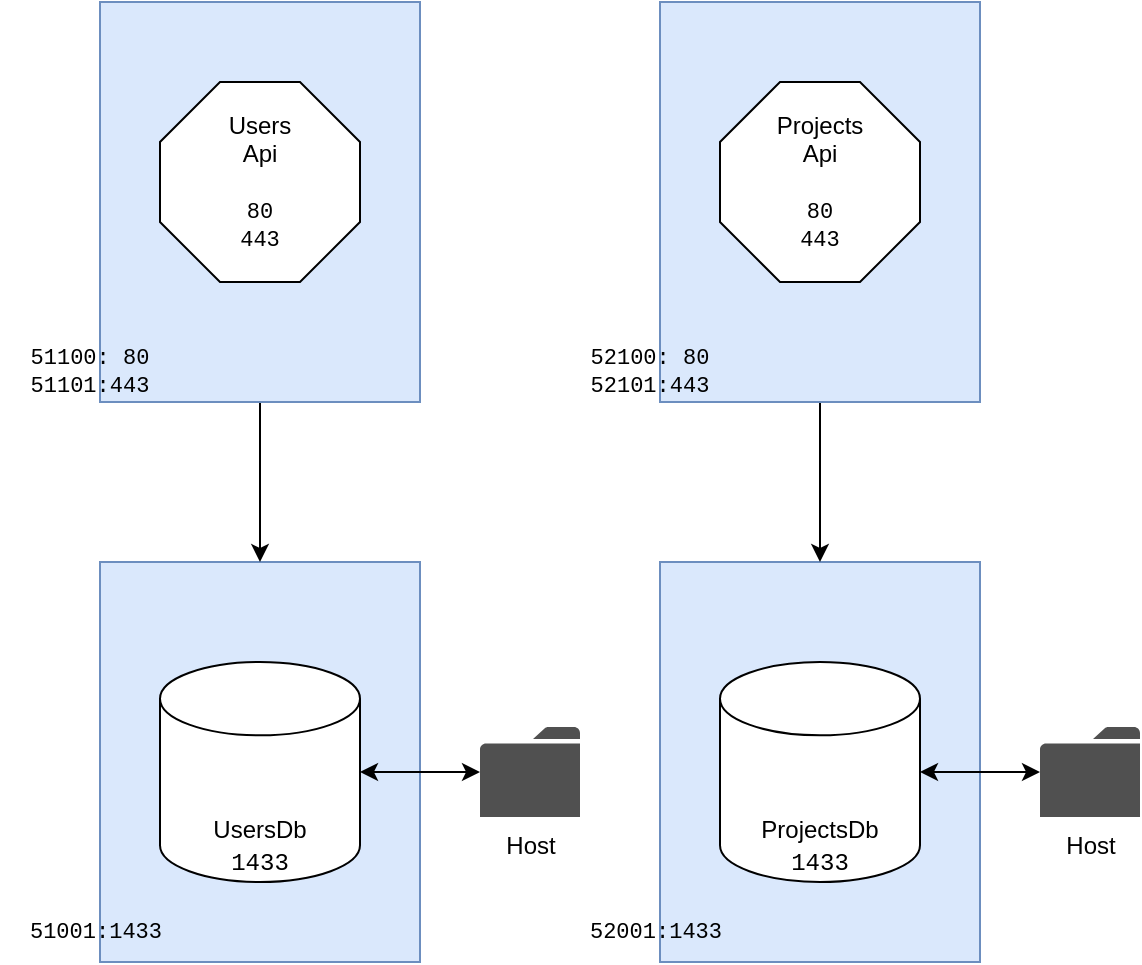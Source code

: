 <mxfile version="14.7.7" type="device"><diagram id="gT8GtQkVa1uXnx1QHqab" name="Page-1"><mxGraphModel dx="2078" dy="810" grid="1" gridSize="10" guides="1" tooltips="1" connect="1" arrows="1" fold="1" page="1" pageScale="1" pageWidth="827" pageHeight="1169" math="0" shadow="0"><root><mxCell id="0"/><mxCell id="1" parent="0"/><mxCell id="05Y5te9Iji7iuL6FyQy1-1" value="" style="rounded=0;whiteSpace=wrap;html=1;strokeWidth=1;verticalAlign=bottom;fillColor=#dae8fc;strokeColor=#6c8ebf;align=right;" vertex="1" parent="1"><mxGeometry x="40" y="360" width="160" height="200" as="geometry"/></mxCell><mxCell id="05Y5te9Iji7iuL6FyQy1-3" style="edgeStyle=orthogonalEdgeStyle;rounded=0;orthogonalLoop=1;jettySize=auto;html=1;exitX=0.5;exitY=1;exitDx=0;exitDy=0;entryX=0.5;entryY=0;entryDx=0;entryDy=0;startArrow=none;startFill=0;" edge="1" parent="1" source="fTFn1AB5gRurbqbvK-2b-5" target="05Y5te9Iji7iuL6FyQy1-1"><mxGeometry relative="1" as="geometry"/></mxCell><mxCell id="fTFn1AB5gRurbqbvK-2b-5" value="" style="rounded=0;whiteSpace=wrap;html=1;strokeWidth=1;verticalAlign=bottom;fillColor=#dae8fc;strokeColor=#6c8ebf;align=right;" parent="1" vertex="1"><mxGeometry x="40" y="80" width="160" height="200" as="geometry"/></mxCell><mxCell id="fTFn1AB5gRurbqbvK-2b-2" value="Users&lt;br&gt;Api&lt;br&gt;&lt;br&gt;&lt;div style=&quot;font-size: 11px&quot;&gt;&lt;div align=&quot;center&quot;&gt;&lt;font style=&quot;font-size: 11px&quot; face=&quot;Courier New&quot;&gt;80&lt;/font&gt;&lt;br&gt;&lt;/div&gt;&lt;div align=&quot;center&quot;&gt;&lt;font style=&quot;font-size: 11px&quot; face=&quot;Courier New&quot;&gt;443&lt;/font&gt;&lt;/div&gt;&lt;/div&gt;" style="whiteSpace=wrap;html=1;shape=mxgraph.basic.octagon2;align=center;verticalAlign=middle;dx=15;" parent="1" vertex="1"><mxGeometry x="70" y="120" width="100" height="100" as="geometry"/></mxCell><mxCell id="05Y5te9Iji7iuL6FyQy1-5" style="edgeStyle=orthogonalEdgeStyle;rounded=0;orthogonalLoop=1;jettySize=auto;html=1;exitX=1;exitY=0.5;exitDx=0;exitDy=0;exitPerimeter=0;startArrow=classic;startFill=1;" edge="1" parent="1" source="fTFn1AB5gRurbqbvK-2b-3" target="05Y5te9Iji7iuL6FyQy1-4"><mxGeometry relative="1" as="geometry"/></mxCell><mxCell id="fTFn1AB5gRurbqbvK-2b-3" value="&lt;font style=&quot;font-size: 12px&quot; face=&quot;Courier New&quot;&gt;&lt;font style=&quot;font-size: 12px&quot; face=&quot;Helvetica&quot;&gt;UsersDb&lt;/font&gt;&lt;br&gt;1433&lt;/font&gt;" style="strokeWidth=1;html=1;shape=mxgraph.flowchart.database;whiteSpace=wrap;verticalAlign=bottom;" parent="1" vertex="1"><mxGeometry x="70" y="410" width="100" height="110" as="geometry"/></mxCell><mxCell id="fTFn1AB5gRurbqbvK-2b-6" value="" style="shape=image;html=1;verticalAlign=top;verticalLabelPosition=bottom;labelBackgroundColor=#ffffff;imageAspect=0;aspect=fixed;image=https://cdn3.iconfinder.com/data/icons/logos-and-brands-adobe/512/97_Docker-128.png;strokeWidth=1;" parent="1" vertex="1"><mxGeometry x="152" y="232" width="48" height="48" as="geometry"/></mxCell><mxCell id="05Y5te9Iji7iuL6FyQy1-2" value="" style="shape=image;html=1;verticalAlign=top;verticalLabelPosition=bottom;labelBackgroundColor=#ffffff;imageAspect=0;aspect=fixed;image=https://cdn3.iconfinder.com/data/icons/logos-and-brands-adobe/512/97_Docker-128.png;strokeWidth=1;" vertex="1" parent="1"><mxGeometry x="152" y="512" width="48" height="48" as="geometry"/></mxCell><mxCell id="05Y5te9Iji7iuL6FyQy1-4" value="Host" style="pointerEvents=1;shadow=0;dashed=0;html=1;strokeColor=none;fillColor=#505050;labelPosition=center;verticalLabelPosition=bottom;verticalAlign=top;outlineConnect=0;align=center;shape=mxgraph.office.concepts.folder;" vertex="1" parent="1"><mxGeometry x="230" y="442.5" width="50" height="45" as="geometry"/></mxCell><mxCell id="05Y5te9Iji7iuL6FyQy1-7" value="" style="rounded=0;whiteSpace=wrap;html=1;strokeWidth=1;verticalAlign=bottom;fillColor=#dae8fc;strokeColor=#6c8ebf;align=right;" vertex="1" parent="1"><mxGeometry x="320" y="360" width="160" height="200" as="geometry"/></mxCell><mxCell id="05Y5te9Iji7iuL6FyQy1-8" style="edgeStyle=orthogonalEdgeStyle;rounded=0;orthogonalLoop=1;jettySize=auto;html=1;exitX=0.5;exitY=1;exitDx=0;exitDy=0;entryX=0.5;entryY=0;entryDx=0;entryDy=0;startArrow=none;startFill=0;" edge="1" parent="1" source="05Y5te9Iji7iuL6FyQy1-9" target="05Y5te9Iji7iuL6FyQy1-7"><mxGeometry relative="1" as="geometry"/></mxCell><mxCell id="05Y5te9Iji7iuL6FyQy1-9" value="" style="rounded=0;whiteSpace=wrap;html=1;strokeWidth=1;verticalAlign=bottom;fillColor=#dae8fc;strokeColor=#6c8ebf;align=right;" vertex="1" parent="1"><mxGeometry x="320" y="80" width="160" height="200" as="geometry"/></mxCell><mxCell id="05Y5te9Iji7iuL6FyQy1-10" value="Projects&lt;br&gt;Api&lt;br&gt;&lt;br&gt;&lt;div style=&quot;font-size: 11px&quot;&gt;&lt;div align=&quot;center&quot;&gt;&lt;font style=&quot;font-size: 11px&quot; face=&quot;Courier New&quot;&gt;80&lt;/font&gt;&lt;br&gt;&lt;/div&gt;&lt;div align=&quot;center&quot;&gt;&lt;font style=&quot;font-size: 11px&quot; face=&quot;Courier New&quot;&gt;443&lt;/font&gt;&lt;/div&gt;&lt;/div&gt;" style="whiteSpace=wrap;html=1;shape=mxgraph.basic.octagon2;align=center;verticalAlign=middle;dx=15;" vertex="1" parent="1"><mxGeometry x="350" y="120" width="100" height="100" as="geometry"/></mxCell><mxCell id="05Y5te9Iji7iuL6FyQy1-11" style="edgeStyle=orthogonalEdgeStyle;rounded=0;orthogonalLoop=1;jettySize=auto;html=1;exitX=1;exitY=0.5;exitDx=0;exitDy=0;exitPerimeter=0;startArrow=classic;startFill=1;" edge="1" parent="1" source="05Y5te9Iji7iuL6FyQy1-12" target="05Y5te9Iji7iuL6FyQy1-15"><mxGeometry relative="1" as="geometry"/></mxCell><mxCell id="05Y5te9Iji7iuL6FyQy1-12" value="&lt;font style=&quot;font-size: 12px&quot; face=&quot;Courier New&quot;&gt;&lt;font style=&quot;font-size: 12px&quot; face=&quot;Helvetica&quot;&gt;ProjectsDb&lt;/font&gt;&lt;br&gt;1433&lt;/font&gt;" style="strokeWidth=1;html=1;shape=mxgraph.flowchart.database;whiteSpace=wrap;verticalAlign=bottom;" vertex="1" parent="1"><mxGeometry x="350" y="410" width="100" height="110" as="geometry"/></mxCell><mxCell id="05Y5te9Iji7iuL6FyQy1-13" value="" style="shape=image;html=1;verticalAlign=top;verticalLabelPosition=bottom;labelBackgroundColor=#ffffff;imageAspect=0;aspect=fixed;image=https://cdn3.iconfinder.com/data/icons/logos-and-brands-adobe/512/97_Docker-128.png;strokeWidth=1;" vertex="1" parent="1"><mxGeometry x="432" y="232" width="48" height="48" as="geometry"/></mxCell><mxCell id="05Y5te9Iji7iuL6FyQy1-14" value="" style="shape=image;html=1;verticalAlign=top;verticalLabelPosition=bottom;labelBackgroundColor=#ffffff;imageAspect=0;aspect=fixed;image=https://cdn3.iconfinder.com/data/icons/logos-and-brands-adobe/512/97_Docker-128.png;strokeWidth=1;" vertex="1" parent="1"><mxGeometry x="432" y="512" width="48" height="48" as="geometry"/></mxCell><mxCell id="05Y5te9Iji7iuL6FyQy1-15" value="Host" style="pointerEvents=1;shadow=0;dashed=0;html=1;strokeColor=none;fillColor=#505050;labelPosition=center;verticalLabelPosition=bottom;verticalAlign=top;outlineConnect=0;align=center;shape=mxgraph.office.concepts.folder;" vertex="1" parent="1"><mxGeometry x="510" y="442.5" width="50" height="45" as="geometry"/></mxCell><mxCell id="05Y5te9Iji7iuL6FyQy1-39" value="51100: 80&lt;br style=&quot;font-size: 11px;&quot;&gt;51101:443" style="text;html=1;strokeColor=none;fillColor=none;align=center;verticalAlign=middle;whiteSpace=wrap;rounded=0;labelBackgroundColor=none;fontFamily=Courier New;fontSize=11;" vertex="1" parent="1"><mxGeometry x="-10" y="250" width="90" height="30" as="geometry"/></mxCell><mxCell id="05Y5te9Iji7iuL6FyQy1-40" value="52100: 80&lt;br style=&quot;font-size: 11px&quot;&gt;52101:443" style="text;html=1;strokeColor=none;fillColor=none;align=center;verticalAlign=middle;whiteSpace=wrap;rounded=0;labelBackgroundColor=none;fontFamily=Courier New;fontSize=11;" vertex="1" parent="1"><mxGeometry x="270" y="250" width="90" height="30" as="geometry"/></mxCell><mxCell id="05Y5te9Iji7iuL6FyQy1-42" value="51001:1433" style="text;html=1;strokeColor=none;fillColor=none;align=center;verticalAlign=middle;whiteSpace=wrap;rounded=0;labelBackgroundColor=none;fontFamily=Courier New;fontSize=11;" vertex="1" parent="1"><mxGeometry x="-2" y="530" width="80" height="30" as="geometry"/></mxCell><mxCell id="05Y5te9Iji7iuL6FyQy1-43" value="52001:1433" style="text;html=1;strokeColor=none;fillColor=none;align=center;verticalAlign=middle;whiteSpace=wrap;rounded=0;labelBackgroundColor=none;fontFamily=Courier New;fontSize=11;" vertex="1" parent="1"><mxGeometry x="278" y="530" width="80" height="30" as="geometry"/></mxCell></root></mxGraphModel></diagram></mxfile>
